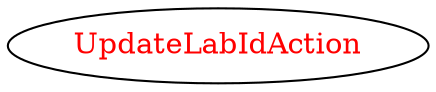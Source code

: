 digraph dependencyGraph {
 concentrate=true;
 ranksep="2.0";
 rankdir="LR"; 
 splines="ortho";
"UpdateLabIdAction" [fontcolor="red"];
}
